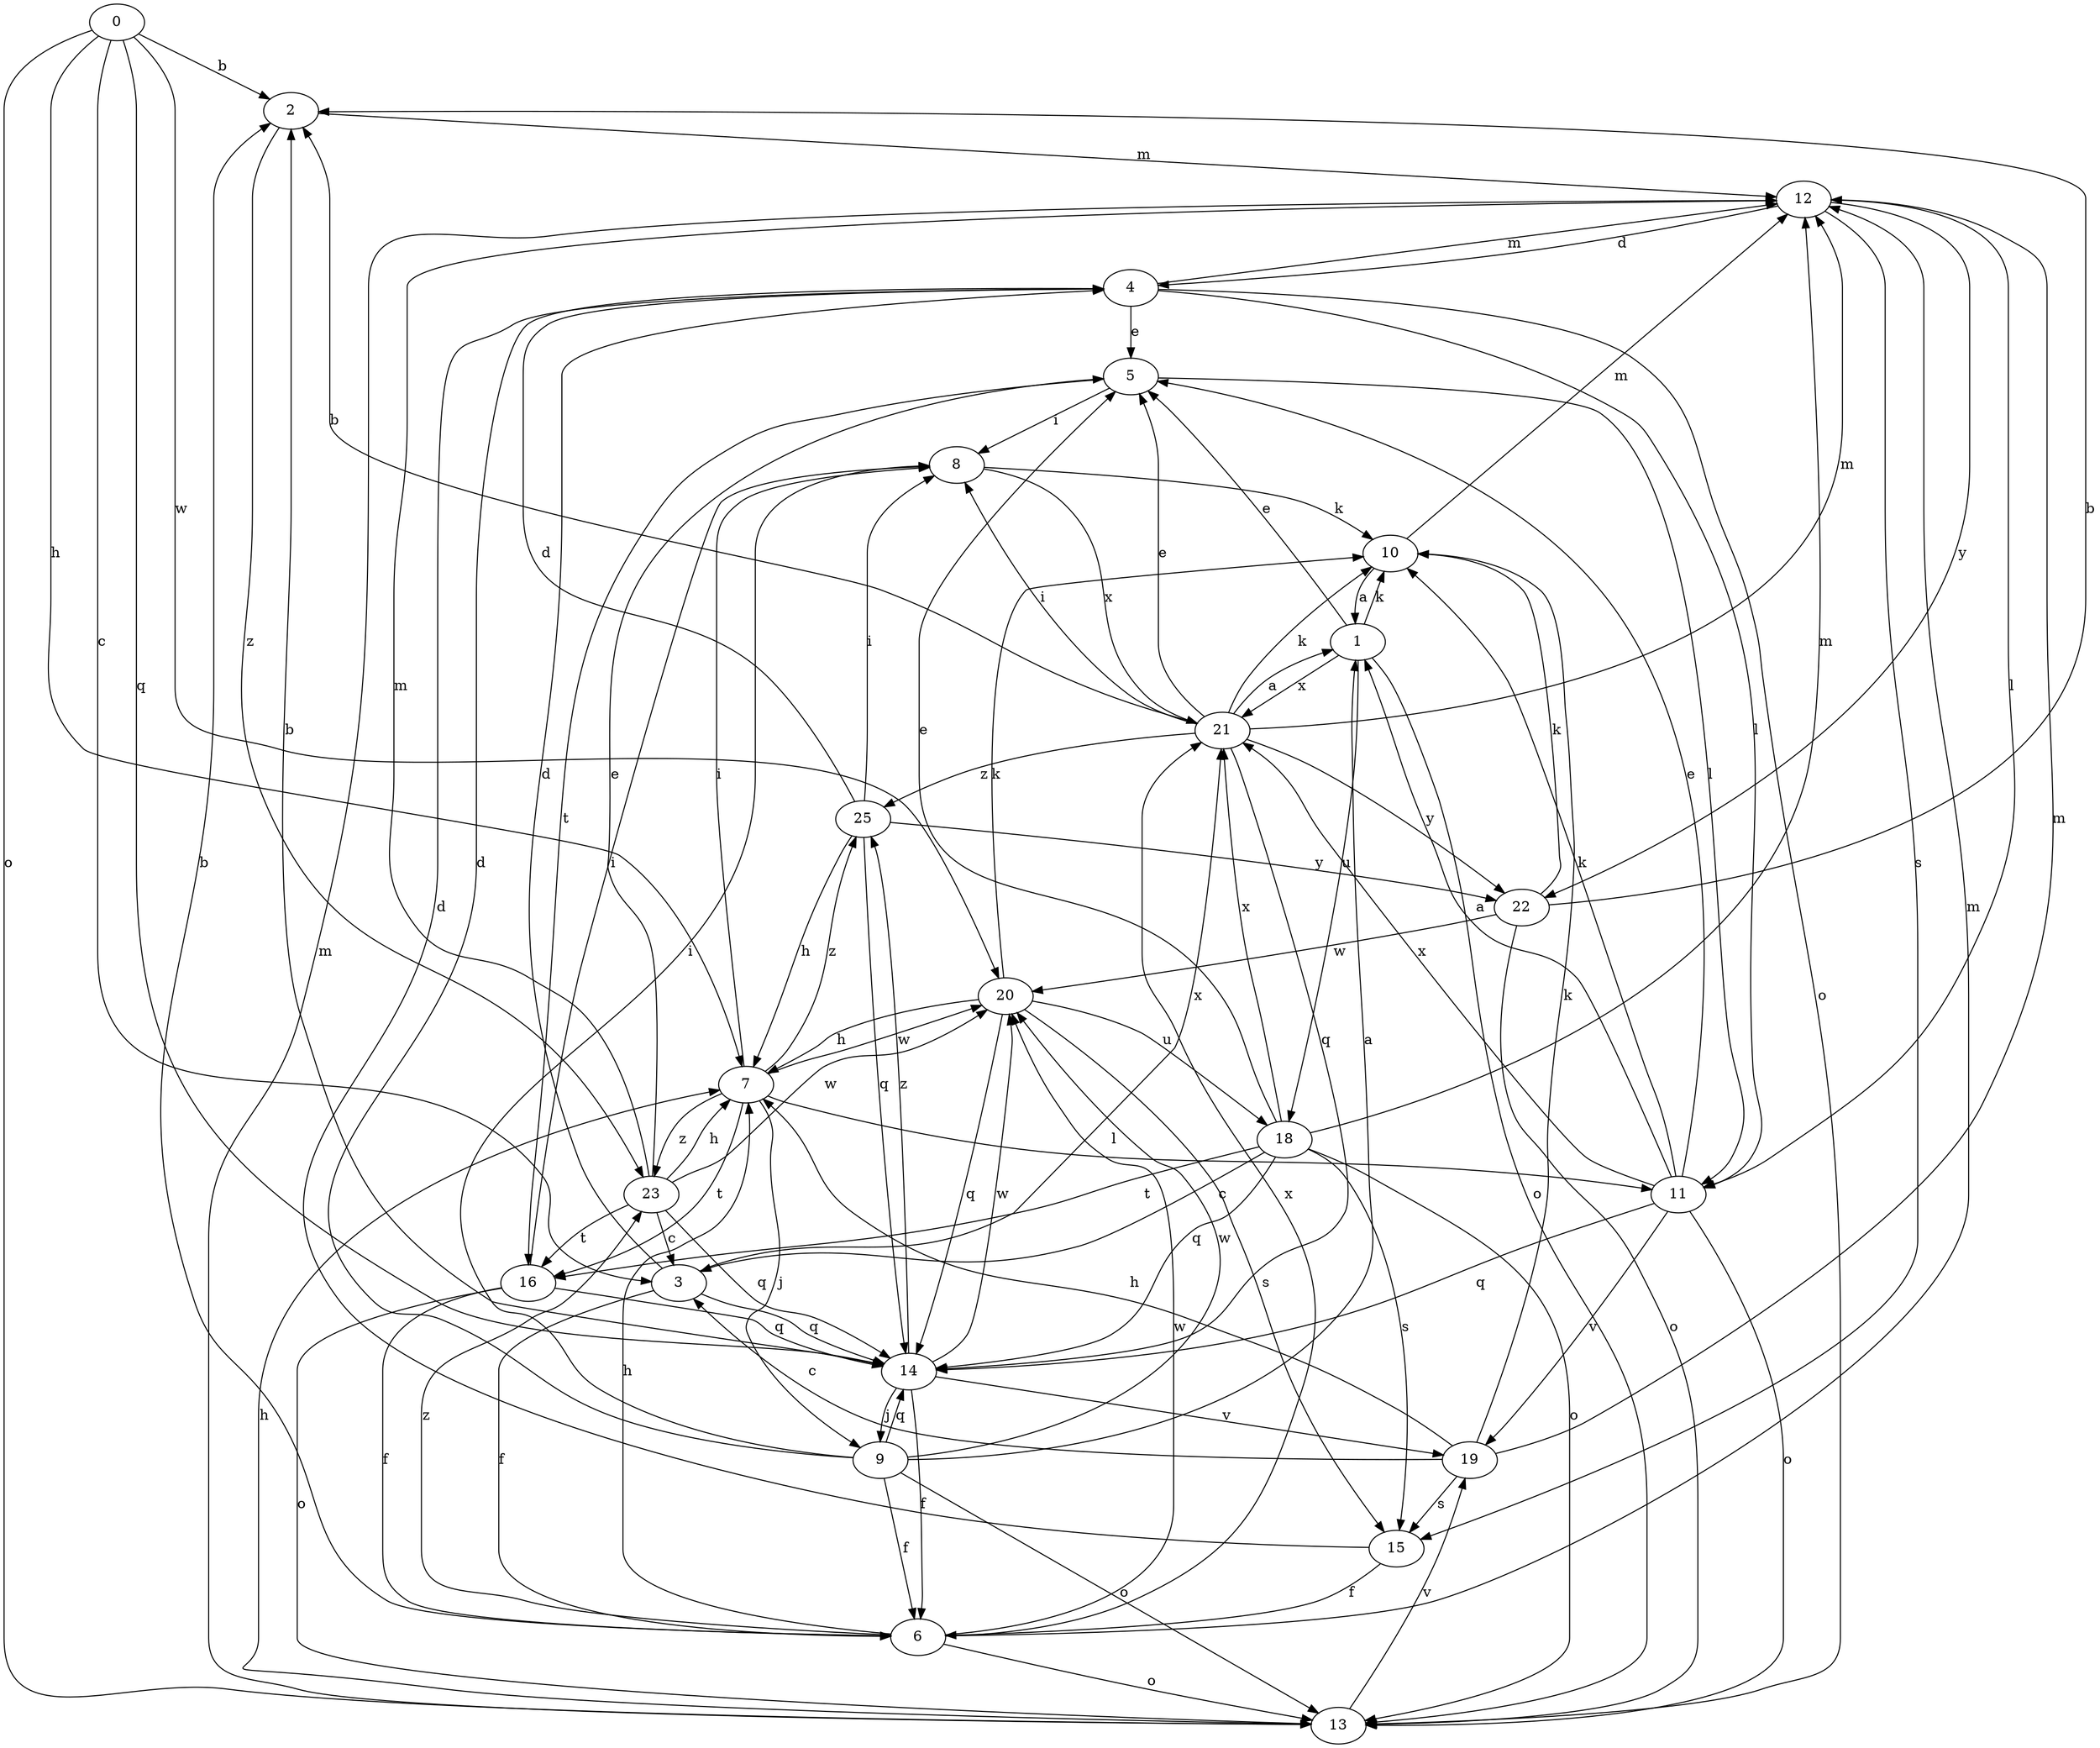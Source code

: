 strict digraph  {
0;
1;
2;
3;
4;
5;
6;
7;
8;
9;
10;
11;
12;
13;
14;
15;
16;
18;
19;
20;
21;
22;
23;
25;
0 -> 2  [label=b];
0 -> 3  [label=c];
0 -> 7  [label=h];
0 -> 13  [label=o];
0 -> 14  [label=q];
0 -> 20  [label=w];
1 -> 5  [label=e];
1 -> 10  [label=k];
1 -> 13  [label=o];
1 -> 18  [label=u];
1 -> 21  [label=x];
2 -> 12  [label=m];
2 -> 23  [label=z];
3 -> 4  [label=d];
3 -> 6  [label=f];
3 -> 14  [label=q];
3 -> 21  [label=x];
4 -> 5  [label=e];
4 -> 11  [label=l];
4 -> 12  [label=m];
4 -> 13  [label=o];
5 -> 8  [label=i];
5 -> 11  [label=l];
5 -> 16  [label=t];
6 -> 2  [label=b];
6 -> 7  [label=h];
6 -> 12  [label=m];
6 -> 13  [label=o];
6 -> 20  [label=w];
6 -> 21  [label=x];
6 -> 23  [label=z];
7 -> 8  [label=i];
7 -> 9  [label=j];
7 -> 11  [label=l];
7 -> 16  [label=t];
7 -> 20  [label=w];
7 -> 23  [label=z];
7 -> 25  [label=z];
8 -> 10  [label=k];
8 -> 21  [label=x];
9 -> 1  [label=a];
9 -> 4  [label=d];
9 -> 6  [label=f];
9 -> 8  [label=i];
9 -> 13  [label=o];
9 -> 14  [label=q];
9 -> 20  [label=w];
10 -> 1  [label=a];
10 -> 12  [label=m];
11 -> 1  [label=a];
11 -> 5  [label=e];
11 -> 10  [label=k];
11 -> 13  [label=o];
11 -> 14  [label=q];
11 -> 19  [label=v];
11 -> 21  [label=x];
12 -> 4  [label=d];
12 -> 11  [label=l];
12 -> 15  [label=s];
12 -> 22  [label=y];
13 -> 7  [label=h];
13 -> 12  [label=m];
13 -> 19  [label=v];
14 -> 2  [label=b];
14 -> 6  [label=f];
14 -> 9  [label=j];
14 -> 19  [label=v];
14 -> 20  [label=w];
14 -> 25  [label=z];
15 -> 4  [label=d];
15 -> 6  [label=f];
16 -> 6  [label=f];
16 -> 8  [label=i];
16 -> 13  [label=o];
16 -> 14  [label=q];
18 -> 3  [label=c];
18 -> 5  [label=e];
18 -> 12  [label=m];
18 -> 13  [label=o];
18 -> 14  [label=q];
18 -> 15  [label=s];
18 -> 16  [label=t];
18 -> 21  [label=x];
19 -> 3  [label=c];
19 -> 7  [label=h];
19 -> 10  [label=k];
19 -> 12  [label=m];
19 -> 15  [label=s];
20 -> 7  [label=h];
20 -> 10  [label=k];
20 -> 14  [label=q];
20 -> 15  [label=s];
20 -> 18  [label=u];
21 -> 1  [label=a];
21 -> 2  [label=b];
21 -> 5  [label=e];
21 -> 8  [label=i];
21 -> 10  [label=k];
21 -> 12  [label=m];
21 -> 14  [label=q];
21 -> 22  [label=y];
21 -> 25  [label=z];
22 -> 2  [label=b];
22 -> 10  [label=k];
22 -> 13  [label=o];
22 -> 20  [label=w];
23 -> 3  [label=c];
23 -> 5  [label=e];
23 -> 7  [label=h];
23 -> 12  [label=m];
23 -> 14  [label=q];
23 -> 16  [label=t];
23 -> 20  [label=w];
25 -> 4  [label=d];
25 -> 7  [label=h];
25 -> 8  [label=i];
25 -> 14  [label=q];
25 -> 22  [label=y];
}
